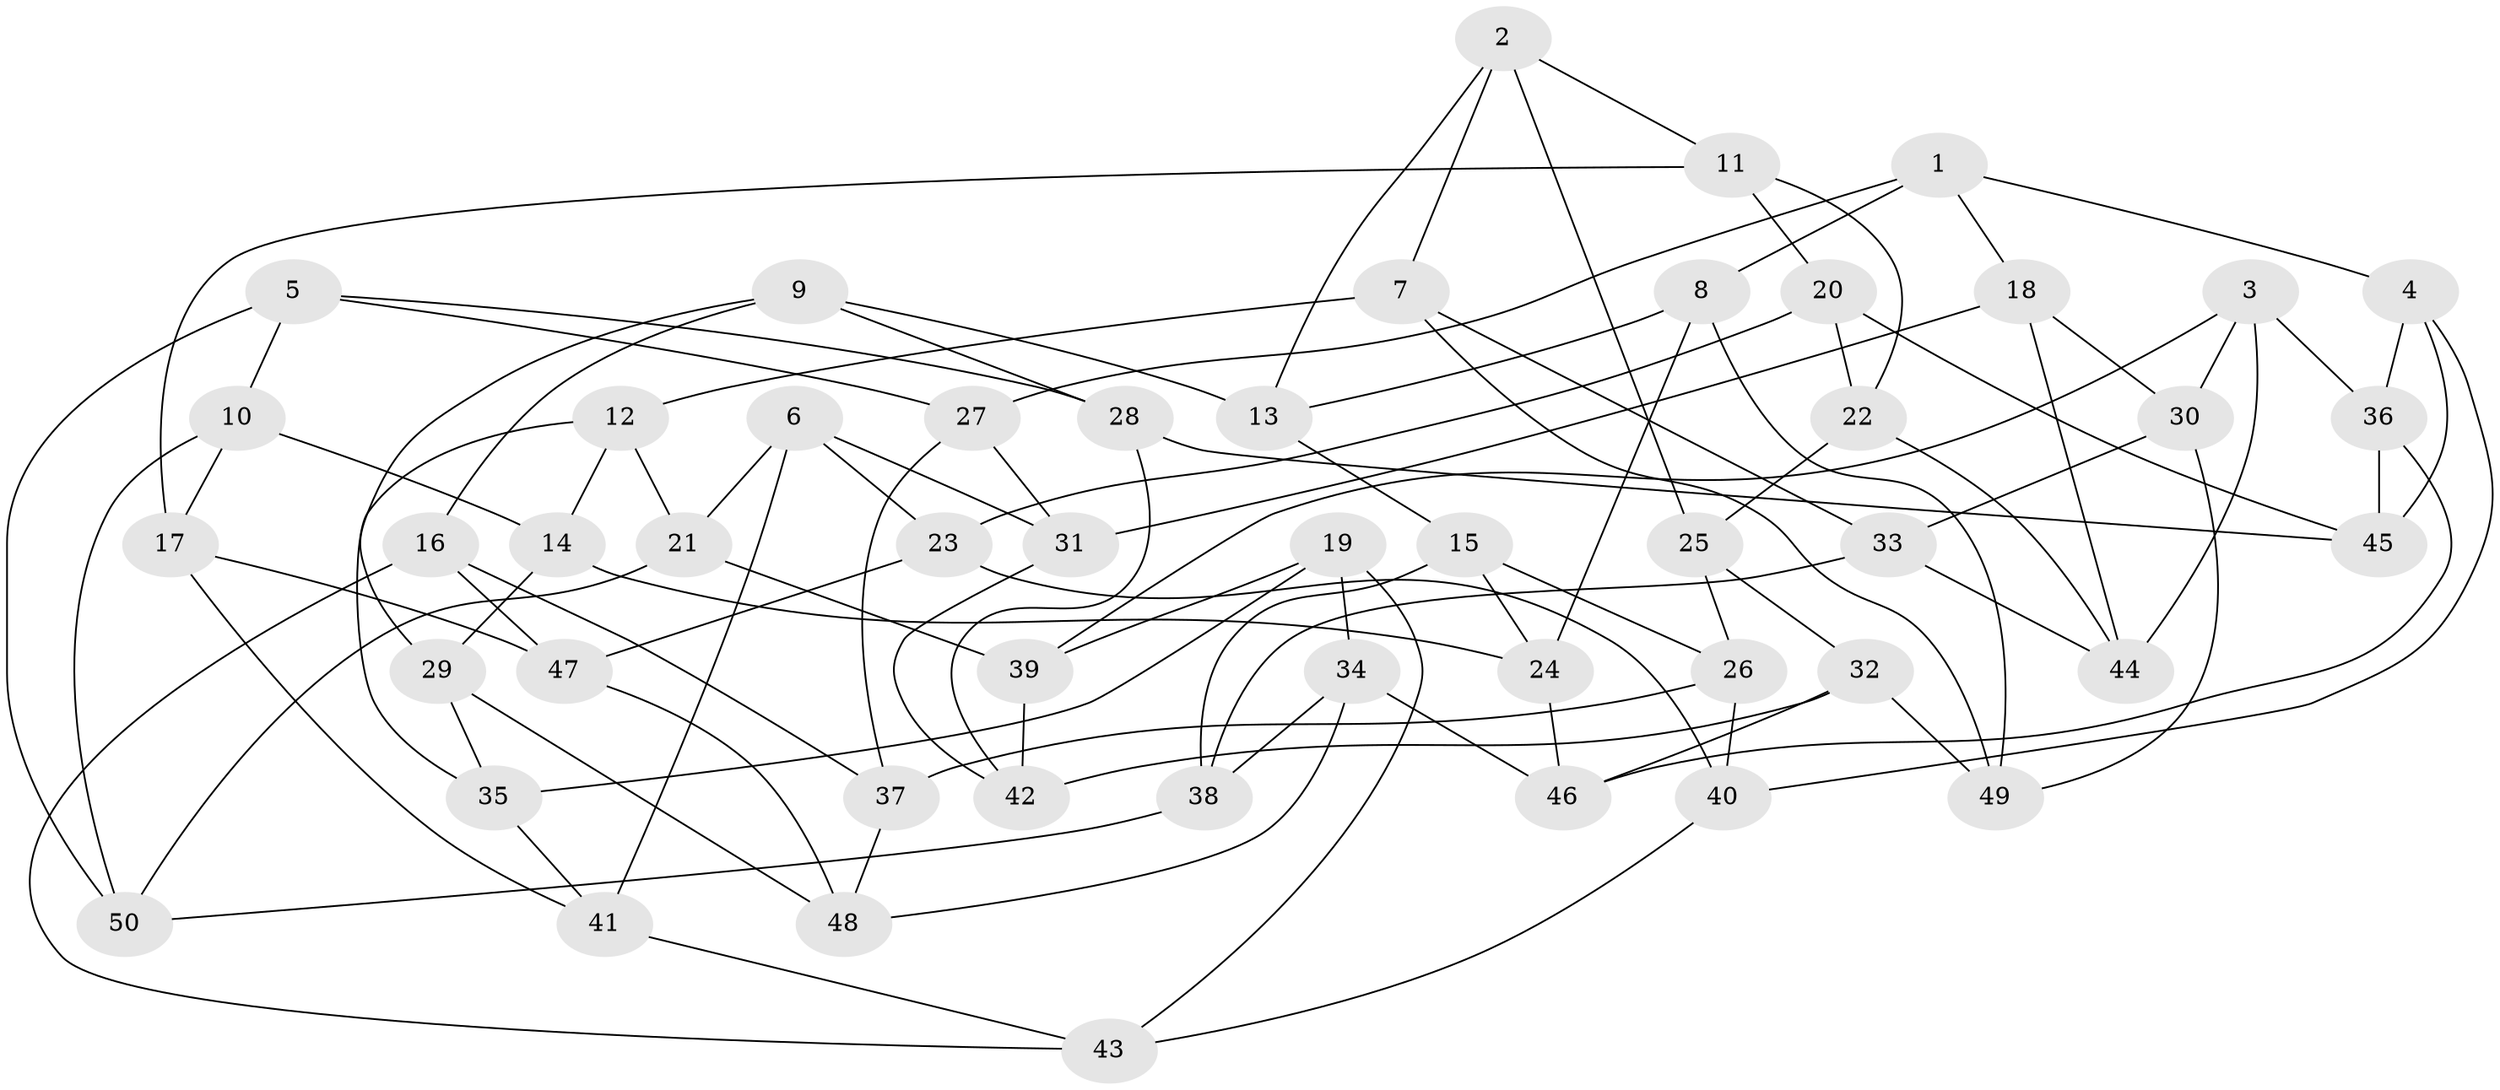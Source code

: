 // coarse degree distribution, {2: 0.1, 7: 0.05, 4: 0.2, 6: 0.05, 5: 0.35, 9: 0.05, 8: 0.05, 3: 0.15}
// Generated by graph-tools (version 1.1) at 2025/01/03/04/25 22:01:39]
// undirected, 50 vertices, 100 edges
graph export_dot {
graph [start="1"]
  node [color=gray90,style=filled];
  1;
  2;
  3;
  4;
  5;
  6;
  7;
  8;
  9;
  10;
  11;
  12;
  13;
  14;
  15;
  16;
  17;
  18;
  19;
  20;
  21;
  22;
  23;
  24;
  25;
  26;
  27;
  28;
  29;
  30;
  31;
  32;
  33;
  34;
  35;
  36;
  37;
  38;
  39;
  40;
  41;
  42;
  43;
  44;
  45;
  46;
  47;
  48;
  49;
  50;
  1 -- 27;
  1 -- 18;
  1 -- 4;
  1 -- 8;
  2 -- 25;
  2 -- 7;
  2 -- 13;
  2 -- 11;
  3 -- 44;
  3 -- 30;
  3 -- 36;
  3 -- 39;
  4 -- 45;
  4 -- 36;
  4 -- 40;
  5 -- 27;
  5 -- 10;
  5 -- 50;
  5 -- 28;
  6 -- 23;
  6 -- 31;
  6 -- 21;
  6 -- 41;
  7 -- 33;
  7 -- 12;
  7 -- 49;
  8 -- 24;
  8 -- 49;
  8 -- 13;
  9 -- 13;
  9 -- 16;
  9 -- 29;
  9 -- 28;
  10 -- 50;
  10 -- 17;
  10 -- 14;
  11 -- 22;
  11 -- 17;
  11 -- 20;
  12 -- 21;
  12 -- 14;
  12 -- 35;
  13 -- 15;
  14 -- 29;
  14 -- 24;
  15 -- 38;
  15 -- 26;
  15 -- 24;
  16 -- 37;
  16 -- 43;
  16 -- 47;
  17 -- 41;
  17 -- 47;
  18 -- 30;
  18 -- 31;
  18 -- 44;
  19 -- 34;
  19 -- 35;
  19 -- 43;
  19 -- 39;
  20 -- 45;
  20 -- 23;
  20 -- 22;
  21 -- 39;
  21 -- 50;
  22 -- 44;
  22 -- 25;
  23 -- 47;
  23 -- 40;
  24 -- 46;
  25 -- 26;
  25 -- 32;
  26 -- 40;
  26 -- 37;
  27 -- 37;
  27 -- 31;
  28 -- 45;
  28 -- 42;
  29 -- 48;
  29 -- 35;
  30 -- 49;
  30 -- 33;
  31 -- 42;
  32 -- 42;
  32 -- 46;
  32 -- 49;
  33 -- 38;
  33 -- 44;
  34 -- 48;
  34 -- 38;
  34 -- 46;
  35 -- 41;
  36 -- 45;
  36 -- 46;
  37 -- 48;
  38 -- 50;
  39 -- 42;
  40 -- 43;
  41 -- 43;
  47 -- 48;
}
